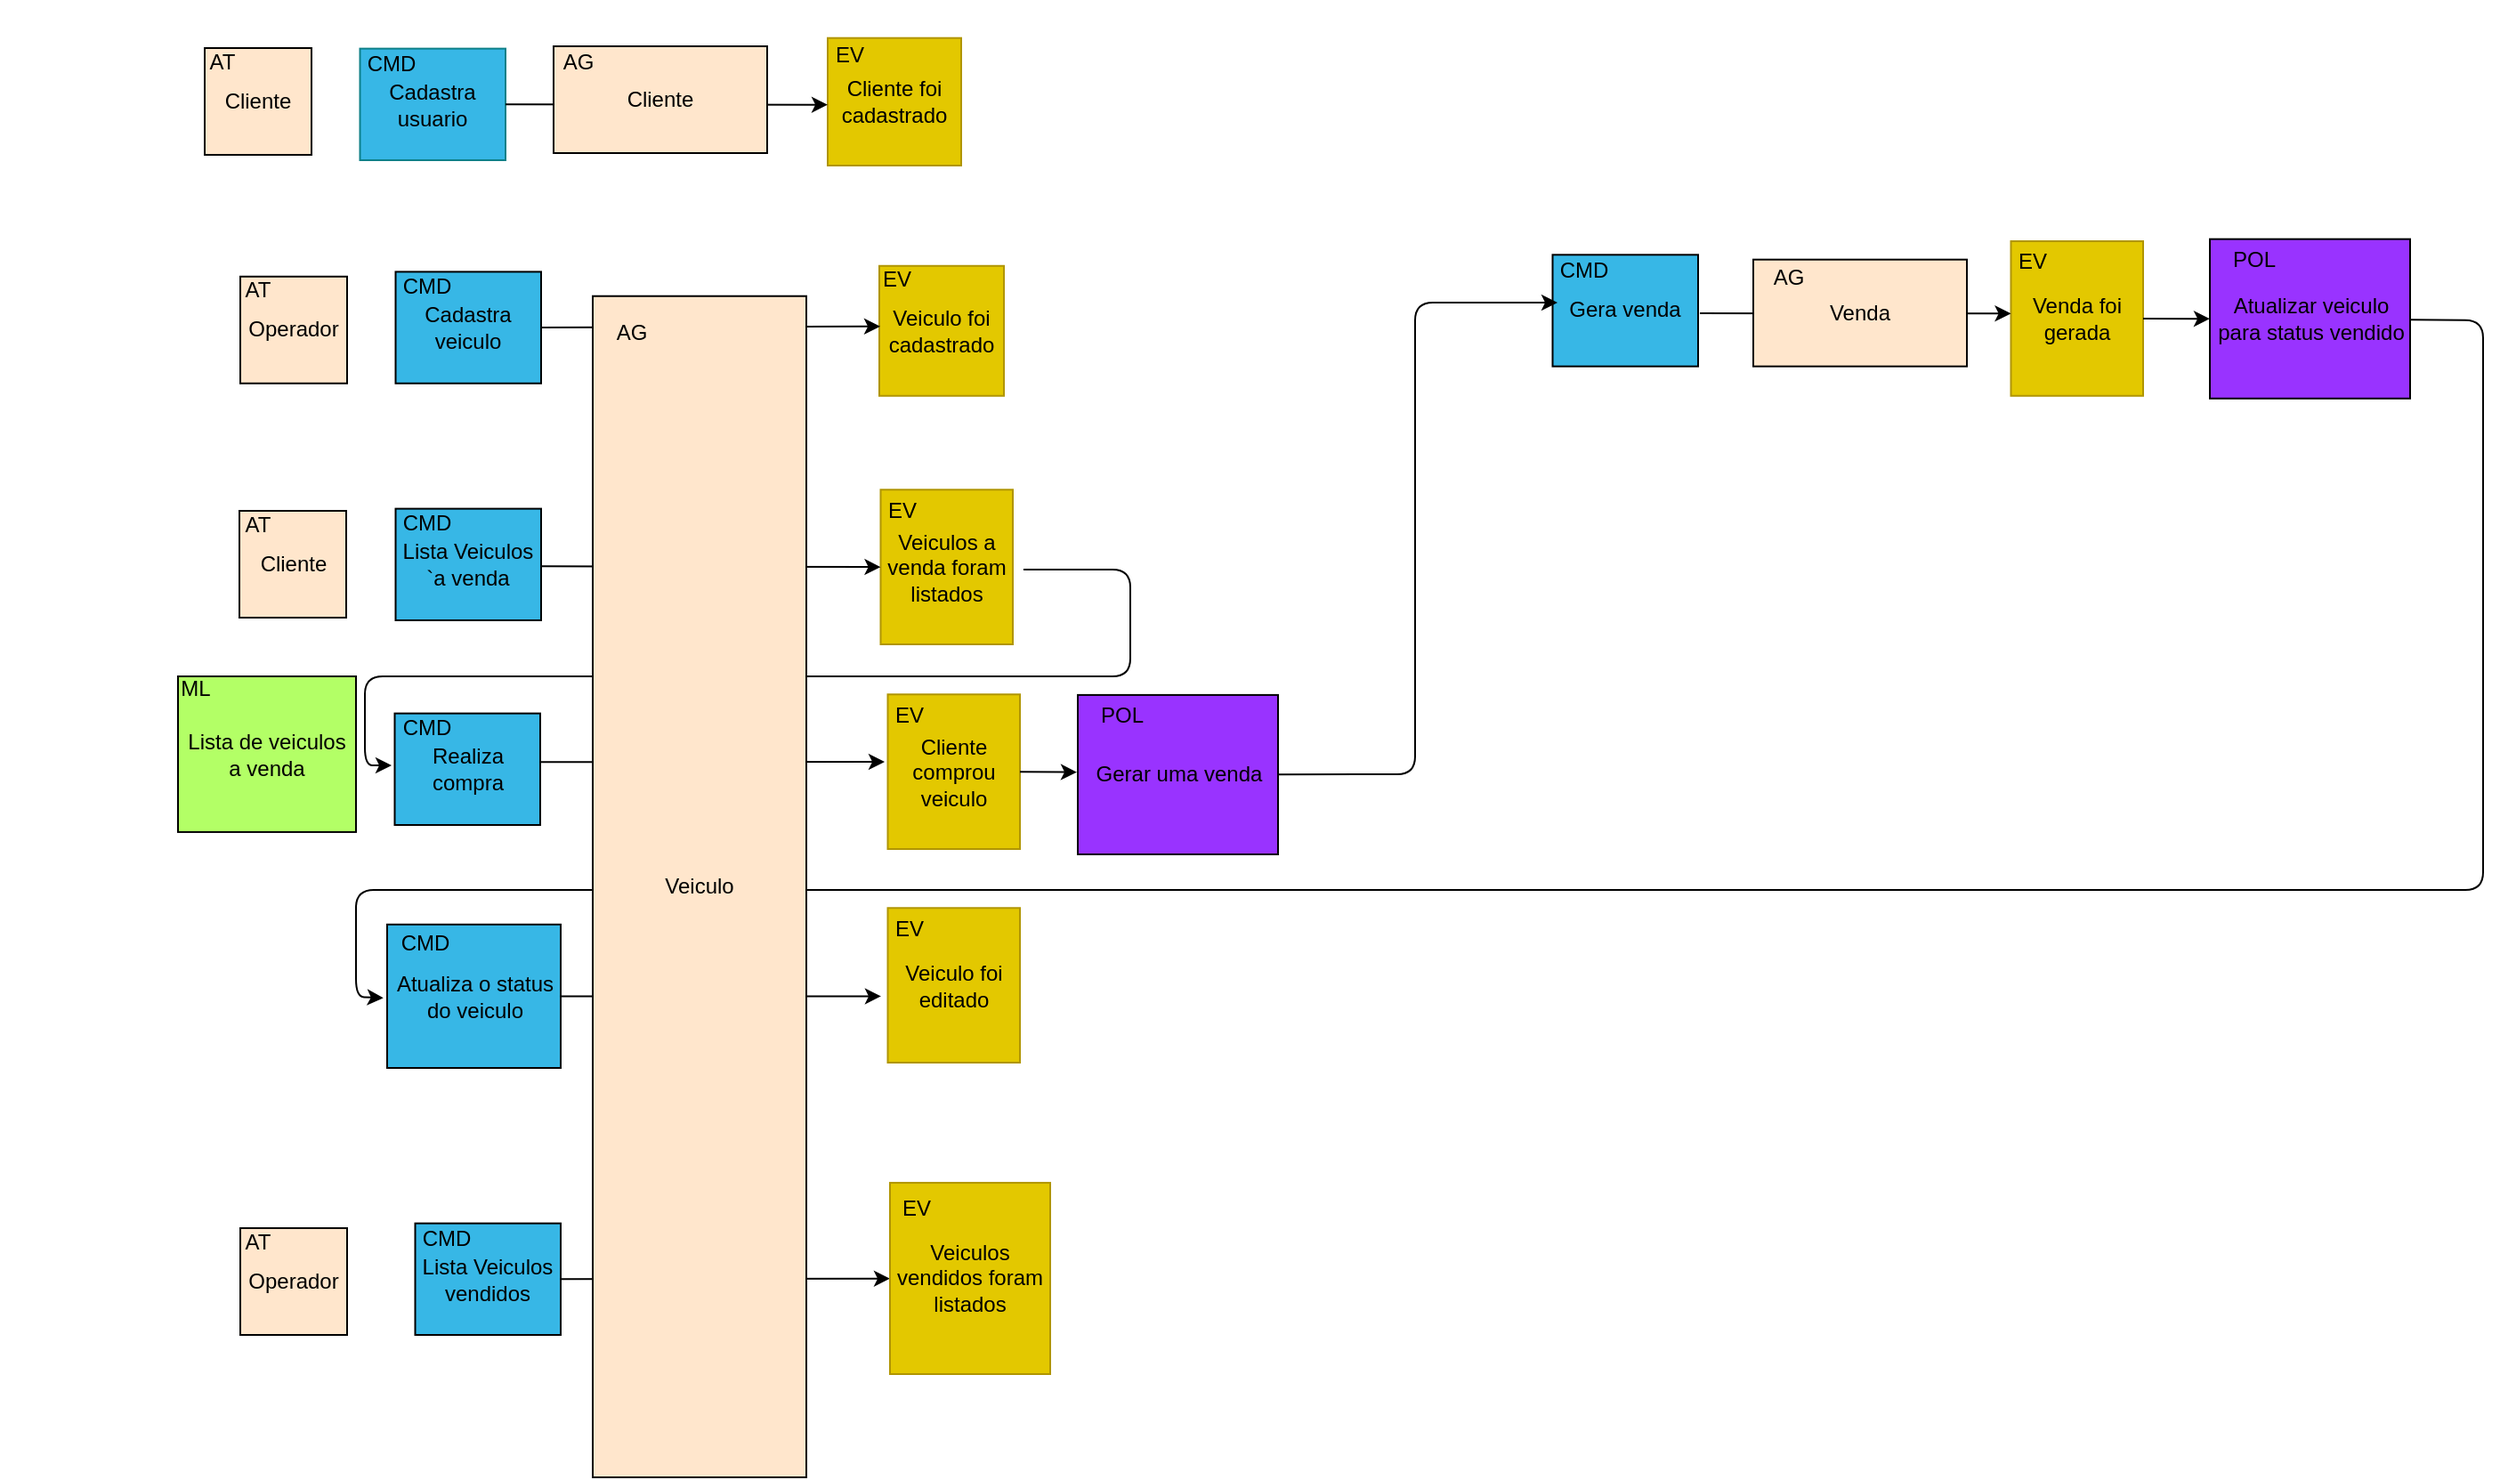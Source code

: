 <mxfile>
    <diagram id="ZwvpeUjInZZQILMXcv_N" name="Page-1">
        <mxGraphModel dx="1956" dy="471" grid="1" gridSize="10" guides="1" tooltips="1" connect="1" arrows="1" fold="1" page="1" pageScale="1" pageWidth="850" pageHeight="1100" background="#FFFFFF" math="0" shadow="0">
            <root>
                <mxCell id="0"/>
                <mxCell id="1" parent="0"/>
                <mxCell id="139" style="edgeStyle=none;html=1;" parent="1" source="18" target="137" edge="1">
                    <mxGeometry relative="1" as="geometry"/>
                </mxCell>
                <mxCell id="131" style="edgeStyle=none;html=1;entryX=-0.051;entryY=0.571;entryDx=0;entryDy=0;entryPerimeter=0;" parent="1" source="127" target="57" edge="1">
                    <mxGeometry relative="1" as="geometry"/>
                </mxCell>
                <mxCell id="130" style="edgeStyle=none;html=1;entryX=-0.022;entryY=0.512;entryDx=0;entryDy=0;entryPerimeter=0;" parent="1" source="73" target="127" edge="1">
                    <mxGeometry relative="1" as="geometry">
                        <mxPoint x="180" y="730" as="targetPoint"/>
                        <Array as="points">
                            <mxPoint x="1355" y="350"/>
                            <mxPoint x="1355" y="670"/>
                            <mxPoint x="160" y="670"/>
                            <mxPoint x="160" y="730"/>
                        </Array>
                    </mxGeometry>
                </mxCell>
                <mxCell id="110" style="edgeStyle=none;html=1;" parent="1" edge="1">
                    <mxGeometry relative="1" as="geometry">
                        <mxPoint x="180" y="600" as="targetPoint"/>
                        <mxPoint x="535" y="490" as="sourcePoint"/>
                        <Array as="points">
                            <mxPoint x="595" y="490"/>
                            <mxPoint x="595" y="520"/>
                            <mxPoint x="595" y="550"/>
                            <mxPoint x="165" y="550"/>
                            <mxPoint x="165" y="600"/>
                        </Array>
                    </mxGeometry>
                </mxCell>
                <mxCell id="6" value="" style="group;" parent="1" vertex="1" connectable="0">
                    <mxGeometry x="55" y="190" width="80" height="67" as="geometry"/>
                </mxCell>
                <mxCell id="4" value="&lt;font color=&quot;#000000&quot;&gt;Cliente&lt;/font&gt;" style="rounded=0;whiteSpace=wrap;html=1;fillColor=#FFE6CC;" parent="6" vertex="1">
                    <mxGeometry x="20" y="7" width="60" height="60" as="geometry"/>
                </mxCell>
                <mxCell id="5" value="&lt;font color=&quot;#000000&quot;&gt;AT&lt;/font&gt;" style="text;html=1;strokeColor=none;fillColor=none;align=center;verticalAlign=middle;whiteSpace=wrap;rounded=0;" parent="6" vertex="1">
                    <mxGeometry width="60" height="30" as="geometry"/>
                </mxCell>
                <mxCell id="13" value="" style="group;" parent="1" vertex="1" connectable="0">
                    <mxGeometry x="155" y="448.5" width="109" height="70" as="geometry"/>
                </mxCell>
                <mxCell id="14" value="&lt;font color=&quot;#000000&quot;&gt;Lista Veiculos `a venda&lt;/font&gt;" style="rounded=0;whiteSpace=wrap;html=1;fillColor=#37B7E6;" parent="13" vertex="1">
                    <mxGeometry x="27.25" y="7.313" width="81.75" height="62.687" as="geometry"/>
                </mxCell>
                <mxCell id="15" value="&lt;font color=&quot;#000000&quot;&gt;CMD&lt;/font&gt;" style="text;html=1;strokeColor=none;fillColor=none;align=center;verticalAlign=middle;whiteSpace=wrap;rounded=0;" parent="13" vertex="1">
                    <mxGeometry x="4.263" width="81.75" height="31.343" as="geometry"/>
                </mxCell>
                <mxCell id="17" value="" style="group;" parent="1" vertex="1" connectable="0">
                    <mxGeometry x="166" y="850" width="109" height="70" as="geometry"/>
                </mxCell>
                <mxCell id="18" value="&lt;font color=&quot;#000000&quot;&gt;Lista Veiculos vendidos&lt;/font&gt;" style="rounded=0;whiteSpace=wrap;html=1;fillColor=#37B7E6;" parent="17" vertex="1">
                    <mxGeometry x="27.25" y="7.313" width="81.75" height="62.687" as="geometry"/>
                </mxCell>
                <mxCell id="19" value="&lt;font color=&quot;#000000&quot;&gt;CMD&lt;/font&gt;" style="text;html=1;strokeColor=none;fillColor=none;align=center;verticalAlign=middle;whiteSpace=wrap;rounded=0;" parent="17" vertex="1">
                    <mxGeometry x="4.263" width="81.75" height="31.343" as="geometry"/>
                </mxCell>
                <mxCell id="20" value="" style="group;" parent="1" vertex="1" connectable="0">
                    <mxGeometry x="155" y="555" width="109" height="115" as="geometry"/>
                </mxCell>
                <mxCell id="107" value="" style="group;" parent="20" vertex="1" connectable="0">
                    <mxGeometry x="-195" y="5" width="160" height="120" as="geometry"/>
                </mxCell>
                <mxCell id="108" value="&lt;font color=&quot;#000000&quot;&gt;Lista de veiculos a venda&lt;/font&gt;" style="rounded=0;whiteSpace=wrap;html=1;fillColor=#B3FF66;" parent="107" vertex="1">
                    <mxGeometry x="100" y="-10" width="100" height="87.46" as="geometry"/>
                </mxCell>
                <mxCell id="143" value="" style="group;" parent="20" vertex="1" connectable="0">
                    <mxGeometry x="-0.5" y="8.5" width="109" height="70" as="geometry"/>
                </mxCell>
                <mxCell id="144" value="&lt;font color=&quot;#000000&quot;&gt;Realiza compra&lt;/font&gt;" style="rounded=0;whiteSpace=wrap;html=1;fillColor=#37B7E6;" parent="143" vertex="1">
                    <mxGeometry x="27.25" y="7.313" width="81.75" height="62.687" as="geometry"/>
                </mxCell>
                <mxCell id="145" value="&lt;font color=&quot;#000000&quot;&gt;CMD&lt;/font&gt;" style="text;html=1;strokeColor=none;fillColor=none;align=center;verticalAlign=middle;whiteSpace=wrap;rounded=0;" parent="143" vertex="1">
                    <mxGeometry x="4.263" width="81.75" height="31.343" as="geometry"/>
                </mxCell>
                <mxCell id="24" value="" style="group;rotation=90;" parent="1" vertex="1" connectable="0">
                    <mxGeometry x="135" y="190" width="109" height="70" as="geometry"/>
                </mxCell>
                <mxCell id="25" value="&lt;font color=&quot;#000000&quot;&gt;Cadastra usuario&lt;/font&gt;" style="rounded=0;whiteSpace=wrap;html=1;fillColor=#37B7E6;strokeColor=#0e8088;" parent="24" vertex="1">
                    <mxGeometry x="27.25" y="7.313" width="81.75" height="62.687" as="geometry"/>
                </mxCell>
                <mxCell id="26" value="&lt;font color=&quot;#000000&quot;&gt;CMD&lt;/font&gt;" style="text;html=1;strokeColor=none;fillColor=none;align=center;verticalAlign=middle;whiteSpace=wrap;rounded=0;" parent="24" vertex="1">
                    <mxGeometry x="4.263" width="81.75" height="31.343" as="geometry"/>
                </mxCell>
                <mxCell id="37" value="" style="group;" parent="1" vertex="1" connectable="0">
                    <mxGeometry x="400" y="183" width="100" height="80" as="geometry"/>
                </mxCell>
                <mxCell id="38" value="Cliente foi cadastrado" style="rounded=0;whiteSpace=wrap;html=1;fillColor=#e3c800;fontColor=#000000;strokeColor=#B09500;" parent="37" vertex="1">
                    <mxGeometry x="25" y="8.358" width="75" height="71.642" as="geometry"/>
                </mxCell>
                <mxCell id="39" value="&lt;font color=&quot;#000000&quot;&gt;EV&lt;/font&gt;" style="text;html=1;align=center;verticalAlign=middle;whiteSpace=wrap;rounded=0;" parent="37" vertex="1">
                    <mxGeometry width="75" height="35.821" as="geometry"/>
                </mxCell>
                <mxCell id="41" value="" style="group;" parent="1" vertex="1" connectable="0">
                    <mxGeometry x="430" y="435" width="99" height="97" as="geometry"/>
                </mxCell>
                <mxCell id="42" value="Veiculos a venda foram listados" style="rounded=0;whiteSpace=wrap;html=1;fillColor=#e3c800;fontColor=#000000;strokeColor=#B09500;" parent="41" vertex="1">
                    <mxGeometry x="24.75" y="10.134" width="74.25" height="86.866" as="geometry"/>
                </mxCell>
                <mxCell id="43" value="&lt;font color=&quot;#000000&quot;&gt;EV&lt;/font&gt;" style="text;html=1;strokeColor=none;fillColor=none;align=center;verticalAlign=middle;whiteSpace=wrap;rounded=0;" parent="41" vertex="1">
                    <mxGeometry width="74.25" height="43.433" as="geometry"/>
                </mxCell>
                <mxCell id="49" value="" style="group;" parent="1" vertex="1" connectable="0">
                    <mxGeometry x="434" y="550" width="99" height="97" as="geometry"/>
                </mxCell>
                <mxCell id="50" value="Cliente comprou veiculo" style="rounded=0;whiteSpace=wrap;html=1;fillColor=#e3c800;fontColor=#000000;strokeColor=#B09500;" parent="49" vertex="1">
                    <mxGeometry x="24.75" y="10.134" width="74.25" height="86.866" as="geometry"/>
                </mxCell>
                <mxCell id="51" value="&lt;font color=&quot;#000000&quot;&gt;EV&lt;/font&gt;" style="text;html=1;strokeColor=none;fillColor=none;align=center;verticalAlign=middle;whiteSpace=wrap;rounded=0;" parent="49" vertex="1">
                    <mxGeometry width="74.25" height="43.433" as="geometry"/>
                </mxCell>
                <mxCell id="53" value="" style="group;" parent="1" vertex="1" connectable="0">
                    <mxGeometry x="1065" y="295.39" width="99" height="97" as="geometry"/>
                </mxCell>
                <mxCell id="54" value="Venda foi gerada" style="rounded=0;whiteSpace=wrap;html=1;fillColor=#e3c800;fontColor=#000000;strokeColor=#B09500;" parent="53" vertex="1">
                    <mxGeometry x="24.75" y="10.134" width="74.25" height="86.866" as="geometry"/>
                </mxCell>
                <mxCell id="55" value="&lt;font color=&quot;#000000&quot;&gt;EV&lt;/font&gt;" style="text;html=1;strokeColor=none;fillColor=none;align=center;verticalAlign=middle;whiteSpace=wrap;rounded=0;" parent="53" vertex="1">
                    <mxGeometry width="74.25" height="43.433" as="geometry"/>
                </mxCell>
                <mxCell id="56" value="" style="group;" parent="1" vertex="1" connectable="0">
                    <mxGeometry x="434" y="670" width="99" height="97" as="geometry"/>
                </mxCell>
                <mxCell id="57" value="Veiculo foi editado" style="rounded=0;whiteSpace=wrap;html=1;fillColor=#e3c800;fontColor=#000000;strokeColor=#B09500;" parent="56" vertex="1">
                    <mxGeometry x="24.75" y="10.134" width="74.25" height="86.866" as="geometry"/>
                </mxCell>
                <mxCell id="58" value="&lt;font color=&quot;#000000&quot;&gt;EV&lt;/font&gt;" style="text;html=1;strokeColor=none;fillColor=none;align=center;verticalAlign=middle;whiteSpace=wrap;rounded=0;" parent="56" vertex="1">
                    <mxGeometry width="74.25" height="43.433" as="geometry"/>
                </mxCell>
                <mxCell id="72" value="" style="group;" parent="1" vertex="1" connectable="0">
                    <mxGeometry x="1164" y="293.89" width="150" height="100" as="geometry"/>
                </mxCell>
                <mxCell id="73" value="&lt;font color=&quot;#000000&quot;&gt;Atualizar veiculo para status vendido&lt;/font&gt;" style="rounded=0;whiteSpace=wrap;html=1;fillColor=#9933FF;" parent="72" vertex="1">
                    <mxGeometry x="37.5" y="10.448" width="112.5" height="89.552" as="geometry"/>
                </mxCell>
                <mxCell id="74" value="&lt;font color=&quot;#000000&quot;&gt;POL&lt;/font&gt;" style="text;html=1;strokeColor=none;fillColor=none;align=center;verticalAlign=middle;whiteSpace=wrap;rounded=0;" parent="72" vertex="1">
                    <mxGeometry x="5.866" width="112.5" height="44.776" as="geometry"/>
                </mxCell>
                <mxCell id="75" value="" style="group;" parent="1" vertex="1" connectable="0">
                    <mxGeometry x="528" y="550" width="150" height="100" as="geometry"/>
                </mxCell>
                <mxCell id="76" value="&lt;font color=&quot;#000000&quot;&gt;Gerar uma venda&lt;/font&gt;" style="rounded=0;whiteSpace=wrap;html=1;fillColor=#9933FF;" parent="75" vertex="1">
                    <mxGeometry x="37.5" y="10.448" width="112.5" height="89.552" as="geometry"/>
                </mxCell>
                <mxCell id="77" value="&lt;font color=&quot;#000000&quot;&gt;POL&lt;/font&gt;" style="text;html=1;strokeColor=none;fillColor=none;align=center;verticalAlign=middle;whiteSpace=wrap;rounded=0;" parent="75" vertex="1">
                    <mxGeometry x="5.866" width="112.5" height="44.776" as="geometry"/>
                </mxCell>
                <mxCell id="96" style="edgeStyle=none;html=1;exitX=1;exitY=0.5;exitDx=0;exitDy=0;" parent="1" source="25" edge="1">
                    <mxGeometry relative="1" as="geometry">
                        <mxPoint x="425" y="228.833" as="targetPoint"/>
                    </mxGeometry>
                </mxCell>
                <mxCell id="93" value="" style="group;" parent="1" vertex="1" connectable="0">
                    <mxGeometry x="255" y="190" width="136" height="66" as="geometry"/>
                </mxCell>
                <mxCell id="94" value="&lt;font color=&quot;#000000&quot;&gt;Cliente&lt;/font&gt;" style="rounded=0;whiteSpace=wrap;html=1;fillColor=#FFE6CC;" parent="93" vertex="1">
                    <mxGeometry x="16" y="6" width="120" height="60" as="geometry"/>
                </mxCell>
                <mxCell id="95" value="&lt;font color=&quot;#000000&quot;&gt;AG&lt;/font&gt;" style="text;html=1;strokeColor=none;fillColor=none;align=center;verticalAlign=middle;whiteSpace=wrap;rounded=0;" parent="93" vertex="1">
                    <mxGeometry width="60" height="30" as="geometry"/>
                </mxCell>
                <mxCell id="27" value="" style="group;" parent="1" vertex="1" connectable="0">
                    <mxGeometry x="155" y="315.39" width="109" height="70" as="geometry"/>
                </mxCell>
                <mxCell id="28" value="&lt;font color=&quot;#000000&quot;&gt;Cadastra veiculo&lt;/font&gt;" style="rounded=0;whiteSpace=wrap;html=1;fillColor=#37B7E6;" parent="27" vertex="1">
                    <mxGeometry x="27.25" y="7.313" width="81.75" height="62.687" as="geometry"/>
                </mxCell>
                <mxCell id="29" value="&lt;font color=&quot;#000000&quot;&gt;CMD&lt;/font&gt;" style="text;html=1;strokeColor=none;fillColor=none;align=center;verticalAlign=middle;whiteSpace=wrap;rounded=0;" parent="27" vertex="1">
                    <mxGeometry x="4.263" width="81.75" height="31.343" as="geometry"/>
                </mxCell>
                <mxCell id="34" value="" style="group;" parent="1" vertex="1" connectable="0">
                    <mxGeometry x="434" y="312.39" width="90" height="80" as="geometry"/>
                </mxCell>
                <mxCell id="35" value="Veiculo foi cadastrado" style="rounded=0;whiteSpace=wrap;html=1;fillColor=#e3c800;fontColor=#000000;strokeColor=#B09500;" parent="34" vertex="1">
                    <mxGeometry x="20" y="7" width="70" height="73" as="geometry"/>
                </mxCell>
                <mxCell id="36" value="&lt;font color=&quot;#000000&quot;&gt;EV&lt;/font&gt;" style="text;html=1;strokeColor=none;fillColor=none;align=center;verticalAlign=middle;whiteSpace=wrap;rounded=0;" parent="34" vertex="1">
                    <mxGeometry width="60" height="30" as="geometry"/>
                </mxCell>
                <mxCell id="82" value="O" style="group;" parent="1" vertex="1" connectable="0">
                    <mxGeometry x="75" y="318.39" width="80" height="67" as="geometry"/>
                </mxCell>
                <mxCell id="83" value="&lt;font color=&quot;#000000&quot;&gt;Operador&lt;/font&gt;" style="rounded=0;whiteSpace=wrap;html=1;fillColor=#FFE6CC;" parent="82" vertex="1">
                    <mxGeometry x="20" y="7" width="60" height="60" as="geometry"/>
                </mxCell>
                <mxCell id="84" value="&lt;font color=&quot;#000000&quot;&gt;AT&lt;/font&gt;" style="text;html=1;strokeColor=none;fillColor=none;align=center;verticalAlign=middle;whiteSpace=wrap;rounded=0;" parent="82" vertex="1">
                    <mxGeometry width="60" height="30" as="geometry"/>
                </mxCell>
                <mxCell id="89" style="edgeStyle=none;html=1;exitX=1;exitY=0.5;exitDx=0;exitDy=0;entryX=0;entryY=0.5;entryDx=0;entryDy=0;" parent="1" source="28" edge="1">
                    <mxGeometry relative="1" as="geometry">
                        <mxPoint x="264" y="351.047" as="sourcePoint"/>
                        <mxPoint x="454.5" y="353.39" as="targetPoint"/>
                    </mxGeometry>
                </mxCell>
                <mxCell id="101" value="" style="group;" parent="1" vertex="1" connectable="0">
                    <mxGeometry x="74.5" y="450" width="80" height="67" as="geometry"/>
                </mxCell>
                <mxCell id="102" value="&lt;font color=&quot;#000000&quot;&gt;Cliente&lt;/font&gt;" style="rounded=0;whiteSpace=wrap;html=1;fillColor=#FFE6CC;" parent="101" vertex="1">
                    <mxGeometry x="20" y="7" width="60" height="60" as="geometry"/>
                </mxCell>
                <mxCell id="103" value="&lt;font color=&quot;#000000&quot;&gt;AT&lt;/font&gt;" style="text;html=1;strokeColor=none;fillColor=none;align=center;verticalAlign=middle;whiteSpace=wrap;rounded=0;" parent="101" vertex="1">
                    <mxGeometry width="60" height="30" as="geometry"/>
                </mxCell>
                <mxCell id="105" style="edgeStyle=none;html=1;exitX=1;exitY=0.5;exitDx=0;exitDy=0;entryX=0;entryY=0.5;entryDx=0;entryDy=0;" parent="1" target="42" edge="1">
                    <mxGeometry relative="1" as="geometry">
                        <mxPoint x="264" y="488.157" as="sourcePoint"/>
                        <mxPoint x="454.75" y="489.567" as="targetPoint"/>
                    </mxGeometry>
                </mxCell>
                <mxCell id="113" style="edgeStyle=none;html=1;exitX=0.993;exitY=0.571;exitDx=0;exitDy=0;exitPerimeter=0;" parent="1" edge="1">
                    <mxGeometry relative="1" as="geometry">
                        <mxPoint x="263.428" y="598.107" as="sourcePoint"/>
                        <mxPoint x="457" y="598" as="targetPoint"/>
                    </mxGeometry>
                </mxCell>
                <mxCell id="8" value="" style="group;rounded=1;" parent="1" vertex="1" connectable="0">
                    <mxGeometry x="277" y="270" width="136" height="730" as="geometry"/>
                </mxCell>
                <mxCell id="7" value="AG" style="text;html=1;strokeColor=none;fillColor=none;align=center;verticalAlign=middle;whiteSpace=wrap;rounded=0;" parent="8" vertex="1">
                    <mxGeometry x="1" y="-79.636" width="60" height="331.818" as="geometry"/>
                </mxCell>
                <mxCell id="3" value="&lt;font color=&quot;#000000&quot;&gt;Veiculo&lt;/font&gt;" style="rounded=0;whiteSpace=wrap;html=1;fillColor=#FFE6CC;" parent="8" vertex="1">
                    <mxGeometry x="16" y="66.364" width="120" height="663.636" as="geometry"/>
                </mxCell>
                <mxCell id="122" value="&lt;font color=&quot;#000000&quot;&gt;AG&lt;/font&gt;" style="text;html=1;strokeColor=none;fillColor=none;align=center;verticalAlign=middle;whiteSpace=wrap;rounded=0;" parent="8" vertex="1">
                    <mxGeometry x="8" y="66.362" width="60" height="40.556" as="geometry"/>
                </mxCell>
                <mxCell id="114" value="" style="group;" parent="1" vertex="1" connectable="0">
                    <mxGeometry x="805" y="305.84" width="109" height="70" as="geometry"/>
                </mxCell>
                <mxCell id="115" value="&lt;font color=&quot;#000000&quot;&gt;Gera venda&lt;/font&gt;" style="rounded=0;whiteSpace=wrap;html=1;fillColor=#37B7E6;" parent="114" vertex="1">
                    <mxGeometry x="27.25" y="7.313" width="81.75" height="62.687" as="geometry"/>
                </mxCell>
                <mxCell id="116" value="&lt;font color=&quot;#000000&quot;&gt;CMD&lt;/font&gt;" style="text;html=1;strokeColor=none;fillColor=none;align=center;verticalAlign=middle;whiteSpace=wrap;rounded=0;" parent="114" vertex="1">
                    <mxGeometry x="4.263" width="81.75" height="31.343" as="geometry"/>
                </mxCell>
                <mxCell id="119" style="edgeStyle=none;html=1;" parent="1" source="76" edge="1">
                    <mxGeometry relative="1" as="geometry">
                        <mxPoint x="835.0" y="340" as="targetPoint"/>
                        <Array as="points">
                            <mxPoint x="755" y="605"/>
                            <mxPoint x="755" y="340"/>
                        </Array>
                    </mxGeometry>
                </mxCell>
                <mxCell id="120" style="edgeStyle=none;html=1;" parent="1" edge="1">
                    <mxGeometry relative="1" as="geometry">
                        <mxPoint x="915" y="346" as="sourcePoint"/>
                        <mxPoint x="1089.75" y="346.179" as="targetPoint"/>
                    </mxGeometry>
                </mxCell>
                <mxCell id="10" value="Ve" style="group;" parent="1" vertex="1" connectable="0">
                    <mxGeometry x="935" y="308.84" width="130" height="67" as="geometry"/>
                </mxCell>
                <mxCell id="2" value="&lt;font color=&quot;#000000&quot;&gt;Venda&lt;/font&gt;" style="rounded=0;whiteSpace=wrap;html=1;fillColor=#FFE6CC;" parent="10" vertex="1">
                    <mxGeometry x="10" y="7" width="120" height="60" as="geometry"/>
                </mxCell>
                <mxCell id="9" value="&lt;font color=&quot;#000000&quot;&gt;AG&lt;/font&gt;" style="text;html=1;strokeColor=none;fillColor=none;align=center;verticalAlign=middle;whiteSpace=wrap;rounded=0;" parent="10" vertex="1">
                    <mxGeometry y="2.39" width="60" height="30" as="geometry"/>
                </mxCell>
                <mxCell id="123" style="edgeStyle=none;html=1;exitX=1;exitY=0.5;exitDx=0;exitDy=0;" parent="1" source="50" edge="1">
                    <mxGeometry relative="1" as="geometry">
                        <mxPoint x="565" y="603.833" as="targetPoint"/>
                    </mxGeometry>
                </mxCell>
                <mxCell id="125" style="edgeStyle=none;html=1;exitX=1;exitY=0.5;exitDx=0;exitDy=0;entryX=0;entryY=0.5;entryDx=0;entryDy=0;" parent="1" source="54" target="73" edge="1">
                    <mxGeometry relative="1" as="geometry"/>
                </mxCell>
                <mxCell id="126" value="" style="group;" parent="1" vertex="1" connectable="0">
                    <mxGeometry x="145" y="680" width="130" height="90" as="geometry"/>
                </mxCell>
                <mxCell id="127" value="&lt;font color=&quot;#000000&quot;&gt;Atualiza o status do veiculo&lt;/font&gt;" style="rounded=0;whiteSpace=wrap;html=1;fillColor=#37B7E6;" parent="126" vertex="1">
                    <mxGeometry x="32.5" y="9.403" width="97.5" height="80.597" as="geometry"/>
                </mxCell>
                <mxCell id="128" value="&lt;font color=&quot;#000000&quot;&gt;CMD&lt;/font&gt;" style="text;html=1;strokeColor=none;fillColor=none;align=center;verticalAlign=middle;whiteSpace=wrap;rounded=0;" parent="126" vertex="1">
                    <mxGeometry x="5.084" width="97.5" height="40.299" as="geometry"/>
                </mxCell>
                <mxCell id="136" value="" style="group;" parent="1" vertex="1" connectable="0">
                    <mxGeometry x="430" y="822" width="120" height="120" as="geometry"/>
                </mxCell>
                <mxCell id="137" value="Veiculos vendidos foram listados" style="rounded=0;whiteSpace=wrap;html=1;fillColor=#e3c800;fontColor=#000000;strokeColor=#B09500;" parent="136" vertex="1">
                    <mxGeometry x="30" y="12.537" width="90" height="107.463" as="geometry"/>
                </mxCell>
                <mxCell id="138" value="&lt;font color=&quot;#000000&quot;&gt;EV&lt;/font&gt;" style="text;html=1;strokeColor=none;fillColor=none;align=center;verticalAlign=middle;whiteSpace=wrap;rounded=0;" parent="136" vertex="1">
                    <mxGeometry width="90" height="53.731" as="geometry"/>
                </mxCell>
                <mxCell id="109" value="&lt;font color=&quot;#000000&quot;&gt;ML&lt;/font&gt;" style="text;html=1;strokeColor=none;fillColor=none;align=center;verticalAlign=middle;whiteSpace=wrap;rounded=0;" parent="1" vertex="1">
                    <mxGeometry x="9.997" y="530" width="120" height="53.731" as="geometry"/>
                </mxCell>
                <mxCell id="146" value="&lt;font color=&quot;#000000&quot;&gt;Operador&lt;/font&gt;" style="rounded=0;whiteSpace=wrap;html=1;fillColor=#FFE6CC;" parent="1" vertex="1">
                    <mxGeometry x="95" y="860" width="60" height="60" as="geometry"/>
                </mxCell>
                <mxCell id="148" value="&lt;font color=&quot;#000000&quot;&gt;AT&lt;/font&gt;" style="text;html=1;strokeColor=none;fillColor=none;align=center;verticalAlign=middle;whiteSpace=wrap;rounded=0;" parent="1" vertex="1">
                    <mxGeometry x="74.5" y="853" width="60" height="30" as="geometry"/>
                </mxCell>
            </root>
        </mxGraphModel>
    </diagram>
</mxfile>
